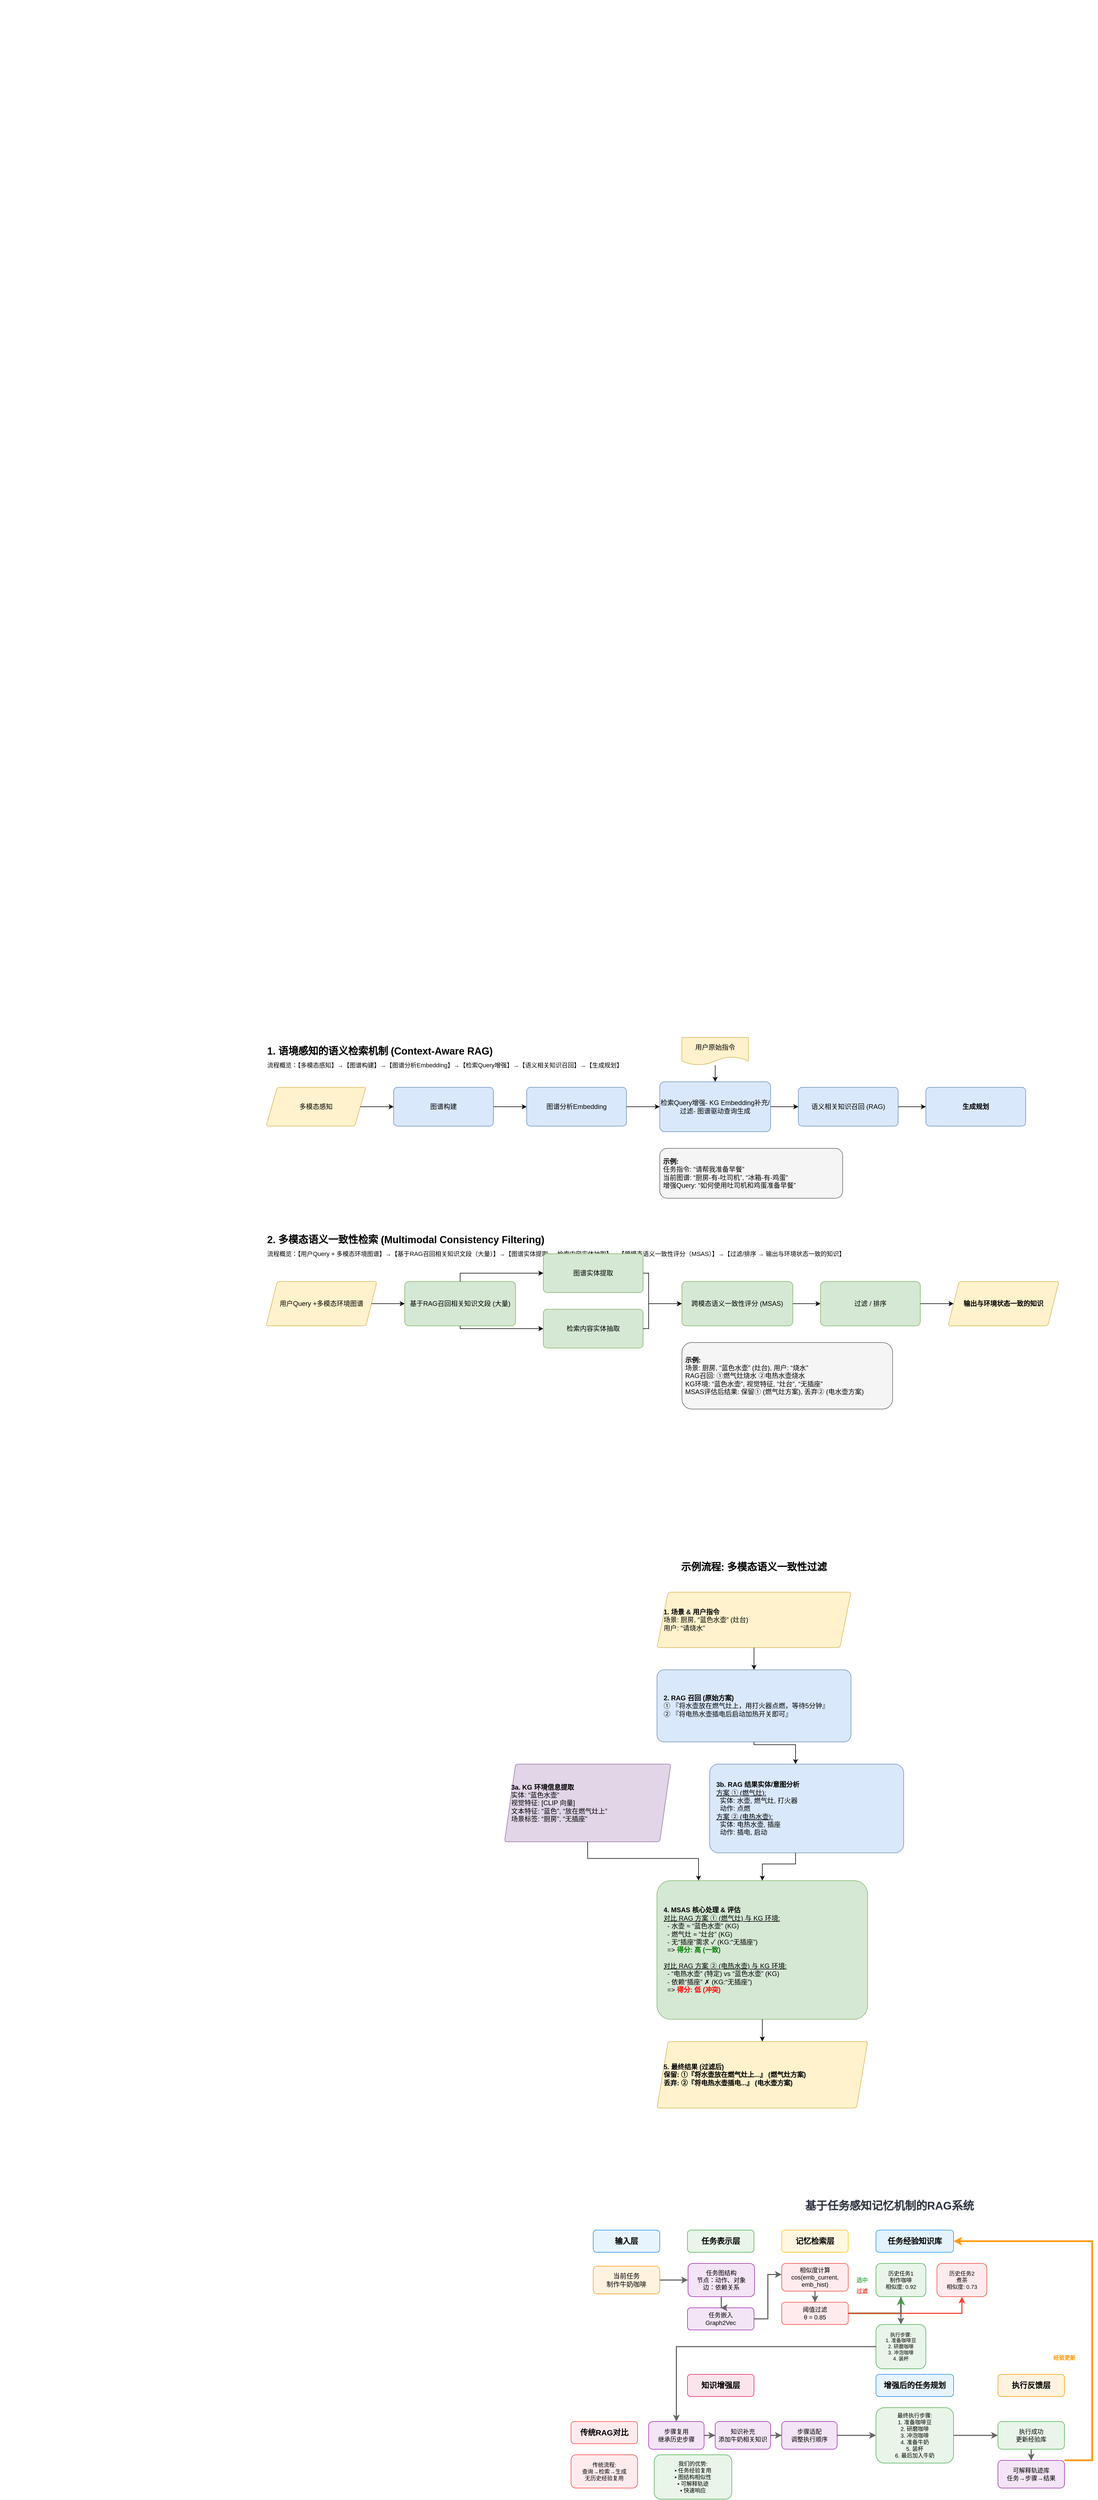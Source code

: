 <mxfile version="27.0.9">
  <diagram id="9XEyTHgFt5FnE1anenYQ" name="Page-1">
    <mxGraphModel dx="2593" dy="1351" grid="1" gridSize="10" guides="1" tooltips="1" connect="1" arrows="1" fold="1" page="1" pageScale="1" pageWidth="827" pageHeight="1169" math="1" shadow="0">
      <root>
        <mxCell id="0" />
        <mxCell id="1" parent="0" />
        <mxCell id="3Z1qgM2u3QRv7UT4rLtw-48" value="&#xa;  &#xa;    &#xa;      &#xa;        &#xa;        &#xa;&#xa;        &#xa;          &#xa;        &#xa;        &#xa;            &#xa;        &#xa;&#xa;        &#xa;          &#xa;        &#xa;        &#xa;          &#xa;        &#xa;        &#xa;          &#xa;        &#xa;        &#xa;            &#xa;        &#xa;        &#xa;          &#xa;        &#xa;         &#xa;          &#xa;        &#xa;        &#xa;          &#xa;        &#xa;        &#xa;            &#xa;        &#xa;&#xa;        &#xa;          &#xa;        &#xa;        &#xa;          &#xa;        &#xa;        &#xa;          &#xa;        &#xa;         &#xa;          &#xa;             &#xa;          &#xa;        &#xa;        &#xa;          &#xa;        &#xa;        &#xa;          &#xa;        &#xa;&#xa;&#xa;        &#xa;          &#xa;        &#xa;        &#xa;            &#xa;        &#xa;&#xa;        &#xa;          &#xa;        &#xa;        &#xa;          &#xa;        &#xa;        &#xa;          &#xa;        &#xa;        &#xa;          &#xa;        &#xa;        &#xa;          &#xa;        &#xa;        &#xa;          &#xa;        &#xa;        &#xa;          &#xa;        &#xa;        &#xa;            &#xa;        &#xa;&#xa;        &#xa;          &#xa;        &#xa;        &#xa;          &#xa;            &#xa;              &#xa;              &#xa;              &#xa;            &#xa;          &#xa;        &#xa;        &#xa;          &#xa;            &#xa;              &#xa;              &#xa;              &#xa;            &#xa;          &#xa;        &#xa;        &#xa;          &#xa;             &#xa;                  &#xa;                  &#xa;                  &#xa;             &#xa;          &#xa;        &#xa;        &#xa;          &#xa;            &#xa;                  &#xa;                  &#xa;                  &#xa;            &#xa;          &#xa;        &#xa;        &#xa;          &#xa;        &#xa;        &#xa;          &#xa;        &#xa;&#xa;      &#xa;    &#xa;  &#xa;" style="text;whiteSpace=wrap;html=1;" vertex="1" parent="1">
          <mxGeometry width="30" height="2070" as="geometry" />
        </mxCell>
        <mxCell id="3Z1qgM2u3QRv7UT4rLtw-51" value="1. 语境感知的语义检索机制 (Context-Aware RAG)" style="text;html=1;strokeColor=none;fillColor=none;align=left;verticalAlign=middle;whiteSpace=wrap;fontSize=18;fontStyle=1;" vertex="1" parent="1">
          <mxGeometry x="480" y="1880" width="700" height="30" as="geometry" />
        </mxCell>
        <mxCell id="3Z1qgM2u3QRv7UT4rLtw-52" value="流程概览：【多模态感知】→【图谱构建】→【图谱分析Embedding】→【检索Query增强】→【语义相关知识召回】→【生成规划】" style="text;html=1;strokeColor=none;fillColor=none;align=left;verticalAlign=middle;whiteSpace=wrap;fontSize=11;" vertex="1" parent="1">
          <mxGeometry x="480" y="1910" width="1000" height="20" as="geometry" />
        </mxCell>
        <mxCell id="3Z1qgM2u3QRv7UT4rLtw-53" value="多模态感知" style="shape=parallelogram;perimeter=parallelogramPerimeter;whiteSpace=wrap;html=1;fixedSize=1;fillColor=#fff2cc;strokeColor=#d6b656;rounded=1;arcSize=10;" vertex="1" parent="1">
          <mxGeometry x="480" y="1960" width="180" height="70" as="geometry" />
        </mxCell>
        <mxCell id="3Z1qgM2u3QRv7UT4rLtw-54" value="图谱构建" style="shape=rectangle;whiteSpace=wrap;html=1;rounded=1;arcSize=10;fillColor=#dae8fc;strokeColor=#6c8ebf;" vertex="1" parent="1">
          <mxGeometry x="710" y="1960" width="180" height="70" as="geometry" />
        </mxCell>
        <mxCell id="3Z1qgM2u3QRv7UT4rLtw-55" value="图谱分析Embedding" style="shape=rectangle;whiteSpace=wrap;html=1;rounded=1;arcSize=10;fillColor=#dae8fc;strokeColor=#6c8ebf;" vertex="1" parent="1">
          <mxGeometry x="950" y="1960" width="180" height="70" as="geometry" />
        </mxCell>
        <mxCell id="3Z1qgM2u3QRv7UT4rLtw-56" value="用户原始指令" style="shape=document;whiteSpace=wrap;html=1;boundedLbl=1;fillColor=#fff2cc;strokeColor=#d6b656;" vertex="1" parent="1">
          <mxGeometry x="1230" y="1870" width="120" height="50" as="geometry" />
        </mxCell>
        <mxCell id="3Z1qgM2u3QRv7UT4rLtw-57" value="检索Query增强- KG Embedding补充/过滤- 图谱驱动查询生成" style="shape=rectangle;whiteSpace=wrap;html=1;rounded=1;arcSize=10;fillColor=#dae8fc;strokeColor=#6c8ebf;align=center;" vertex="1" parent="1">
          <mxGeometry x="1190" y="1950" width="200" height="90" as="geometry" />
        </mxCell>
        <mxCell id="3Z1qgM2u3QRv7UT4rLtw-58" value="语义相关知识召回 (RAG)" style="shape=rectangle;whiteSpace=wrap;html=1;rounded=1;arcSize=10;fillColor=#dae8fc;strokeColor=#6c8ebf;" vertex="1" parent="1">
          <mxGeometry x="1440" y="1960" width="180" height="70" as="geometry" />
        </mxCell>
        <mxCell id="3Z1qgM2u3QRv7UT4rLtw-59" value="生成规划" style="shape=rectangle;whiteSpace=wrap;html=1;rounded=1;arcSize=10;fillColor=#dae8fc;strokeColor=#6c8ebf;fontStyle=1;" vertex="1" parent="1">
          <mxGeometry x="1670" y="1960" width="180" height="70" as="geometry" />
        </mxCell>
        <mxCell id="3Z1qgM2u3QRv7UT4rLtw-60" value="&lt;b&gt;示例:&lt;/b&gt;&lt;br/&gt;任务指令: “请帮我准备早餐”&lt;br/&gt;当前图谱: “厨房-有-吐司机”, “冰箱-有-鸡蛋”&lt;br/&gt;增强Query: “如何使用吐司机和鸡蛋准备早餐”" style="text;html=1;strokeColor=#666666;fillColor=#f5f5f5;align=left;verticalAlign=middle;spacingLeft=4;spacingRight=4;whiteSpace=wrap;overflow=hidden;rounded=1;" vertex="1" parent="1">
          <mxGeometry x="1190" y="2070" width="330" height="90" as="geometry" />
        </mxCell>
        <mxCell id="3Z1qgM2u3QRv7UT4rLtw-61" style="edgeStyle=orthogonalEdgeStyle;rounded=0;orthogonalLoop=1;jettySize=auto;html=1;endArrow=classic;strokeWidth=1;" edge="1" parent="1" source="3Z1qgM2u3QRv7UT4rLtw-53" target="3Z1qgM2u3QRv7UT4rLtw-54">
          <mxGeometry relative="1" as="geometry" />
        </mxCell>
        <mxCell id="3Z1qgM2u3QRv7UT4rLtw-62" style="edgeStyle=orthogonalEdgeStyle;rounded=0;orthogonalLoop=1;jettySize=auto;html=1;endArrow=classic;strokeWidth=1;" edge="1" parent="1" source="3Z1qgM2u3QRv7UT4rLtw-54" target="3Z1qgM2u3QRv7UT4rLtw-55">
          <mxGeometry relative="1" as="geometry" />
        </mxCell>
        <mxCell id="3Z1qgM2u3QRv7UT4rLtw-63" style="edgeStyle=orthogonalEdgeStyle;rounded=0;orthogonalLoop=1;jettySize=auto;html=1;endArrow=classic;strokeWidth=1;" edge="1" parent="1" source="3Z1qgM2u3QRv7UT4rLtw-55" target="3Z1qgM2u3QRv7UT4rLtw-57">
          <mxGeometry relative="1" as="geometry" />
        </mxCell>
        <mxCell id="3Z1qgM2u3QRv7UT4rLtw-64" style="edgeStyle=orthogonalEdgeStyle;rounded=0;orthogonalLoop=1;jettySize=auto;html=1;endArrow=classic;strokeWidth=1;" edge="1" parent="1" source="3Z1qgM2u3QRv7UT4rLtw-56" target="3Z1qgM2u3QRv7UT4rLtw-57">
          <mxGeometry relative="1" as="geometry">
            <mxPoint x="1250" y="1950" as="targetPoint" />
          </mxGeometry>
        </mxCell>
        <mxCell id="3Z1qgM2u3QRv7UT4rLtw-65" style="edgeStyle=orthogonalEdgeStyle;rounded=0;orthogonalLoop=1;jettySize=auto;html=1;endArrow=classic;strokeWidth=1;" edge="1" parent="1" source="3Z1qgM2u3QRv7UT4rLtw-57" target="3Z1qgM2u3QRv7UT4rLtw-58">
          <mxGeometry relative="1" as="geometry" />
        </mxCell>
        <mxCell id="3Z1qgM2u3QRv7UT4rLtw-66" style="edgeStyle=orthogonalEdgeStyle;rounded=0;orthogonalLoop=1;jettySize=auto;html=1;endArrow=classic;strokeWidth=1;" edge="1" parent="1" source="3Z1qgM2u3QRv7UT4rLtw-58" target="3Z1qgM2u3QRv7UT4rLtw-59">
          <mxGeometry relative="1" as="geometry" />
        </mxCell>
        <mxCell id="3Z1qgM2u3QRv7UT4rLtw-67" value="2. 多模态语义一致性检索 (Multimodal Consistency Filtering)" style="text;html=1;strokeColor=none;fillColor=none;align=left;verticalAlign=middle;whiteSpace=wrap;fontSize=18;fontStyle=1;" vertex="1" parent="1">
          <mxGeometry x="480" y="2220" width="700" height="30" as="geometry" />
        </mxCell>
        <mxCell id="3Z1qgM2u3QRv7UT4rLtw-68" value="流程概览：【用户Query + 多模态环境图谱】→【基于RAG召回相关知识文段（大量）】→【图谱实体提取 → 检索内容实体抽取】→【跨模态语义一致性评分（MSAS）】→【过滤/排序 → 输出与环境状态一致的知识】" style="text;html=1;strokeColor=none;fillColor=none;align=left;verticalAlign=middle;whiteSpace=wrap;fontSize=11;" vertex="1" parent="1">
          <mxGeometry x="480" y="2250" width="1200" height="20" as="geometry" />
        </mxCell>
        <mxCell id="3Z1qgM2u3QRv7UT4rLtw-69" value="用户Query +多模态环境图谱" style="shape=parallelogram;perimeter=parallelogramPerimeter;whiteSpace=wrap;html=1;fixedSize=1;fillColor=#fff2cc;strokeColor=#d6b656;rounded=1;arcSize=10;" vertex="1" parent="1">
          <mxGeometry x="480" y="2310" width="200" height="80" as="geometry" />
        </mxCell>
        <mxCell id="3Z1qgM2u3QRv7UT4rLtw-70" value="基于RAG召回相关知识文段 (大量)" style="shape=rectangle;whiteSpace=wrap;html=1;rounded=1;arcSize=10;fillColor=#d5e8d4;strokeColor=#82b366;" vertex="1" parent="1">
          <mxGeometry x="730" y="2310" width="200" height="80" as="geometry" />
        </mxCell>
        <mxCell id="3Z1qgM2u3QRv7UT4rLtw-71" value="图谱实体提取" style="shape=rectangle;whiteSpace=wrap;html=1;rounded=1;arcSize=10;fillColor=#d5e8d4;strokeColor=#82b366;" vertex="1" parent="1">
          <mxGeometry x="980" y="2260" width="180" height="70" as="geometry" />
        </mxCell>
        <mxCell id="3Z1qgM2u3QRv7UT4rLtw-72" value="检索内容实体抽取" style="shape=rectangle;whiteSpace=wrap;html=1;rounded=1;arcSize=10;fillColor=#d5e8d4;strokeColor=#82b366;" vertex="1" parent="1">
          <mxGeometry x="980" y="2360" width="180" height="70" as="geometry" />
        </mxCell>
        <mxCell id="3Z1qgM2u3QRv7UT4rLtw-73" value="跨模态语义一致性评分 (MSAS)" style="shape=rectangle;whiteSpace=wrap;html=1;rounded=1;arcSize=10;fillColor=#d5e8d4;strokeColor=#82b366;" vertex="1" parent="1">
          <mxGeometry x="1230" y="2310" width="200" height="80" as="geometry" />
        </mxCell>
        <mxCell id="3Z1qgM2u3QRv7UT4rLtw-74" value="过滤 / 排序" style="shape=rectangle;whiteSpace=wrap;html=1;rounded=1;arcSize=10;fillColor=#d5e8d4;strokeColor=#82b366;" vertex="1" parent="1">
          <mxGeometry x="1480" y="2310" width="180" height="80" as="geometry" />
        </mxCell>
        <mxCell id="3Z1qgM2u3QRv7UT4rLtw-75" value="输出与环境状态一致的知识" style="shape=parallelogram;perimeter=parallelogramPerimeter;whiteSpace=wrap;html=1;fixedSize=1;fillColor=#fff2cc;strokeColor=#d6b656;rounded=1;arcSize=10;fontStyle=1;" vertex="1" parent="1">
          <mxGeometry x="1710" y="2310" width="200" height="80" as="geometry" />
        </mxCell>
        <mxCell id="3Z1qgM2u3QRv7UT4rLtw-76" value="&lt;b&gt;示例:&lt;/b&gt;&lt;br/&gt;场景: 厨房, “蓝色水壶” (灶台), 用户: “烧水”&lt;br/&gt;RAG召回: ①燃气灶烧水 ②电热水壶烧水&lt;br/&gt;KG环境: “蓝色水壶”, 视觉特征, “灶台”, “无插座”&lt;br/&gt;MSAS评估后结果: 保留① (燃气灶方案), 丢弃② (电水壶方案)" style="text;html=1;strokeColor=#666666;fillColor=#f5f5f5;align=left;verticalAlign=middle;spacingLeft=4;spacingRight=4;whiteSpace=wrap;overflow=hidden;rounded=1;" vertex="1" parent="1">
          <mxGeometry x="1230" y="2420" width="380" height="120" as="geometry" />
        </mxCell>
        <mxCell id="3Z1qgM2u3QRv7UT4rLtw-77" style="edgeStyle=orthogonalEdgeStyle;rounded=0;orthogonalLoop=1;jettySize=auto;html=1;endArrow=classic;strokeWidth=1;" edge="1" parent="1" source="3Z1qgM2u3QRv7UT4rLtw-69" target="3Z1qgM2u3QRv7UT4rLtw-70">
          <mxGeometry relative="1" as="geometry" />
        </mxCell>
        <mxCell id="3Z1qgM2u3QRv7UT4rLtw-78" style="edgeStyle=orthogonalEdgeStyle;rounded=0;orthogonalLoop=1;jettySize=auto;html=1;endArrow=classic;strokeWidth=1;" edge="1" parent="1" source="3Z1qgM2u3QRv7UT4rLtw-70" target="3Z1qgM2u3QRv7UT4rLtw-71">
          <mxGeometry relative="1" as="geometry">
            <Array as="points">
              <mxPoint x="830" y="2350" />
              <mxPoint x="830" y="2295" />
              <mxPoint x="980" y="2295" />
            </Array>
          </mxGeometry>
        </mxCell>
        <mxCell id="3Z1qgM2u3QRv7UT4rLtw-79" style="edgeStyle=orthogonalEdgeStyle;rounded=0;orthogonalLoop=1;jettySize=auto;html=1;endArrow=classic;strokeWidth=1;" edge="1" parent="1" source="3Z1qgM2u3QRv7UT4rLtw-70" target="3Z1qgM2u3QRv7UT4rLtw-72">
          <mxGeometry relative="1" as="geometry">
            <Array as="points">
              <mxPoint x="830" y="2350" />
              <mxPoint x="830" y="2395" />
              <mxPoint x="980" y="2395" />
            </Array>
          </mxGeometry>
        </mxCell>
        <mxCell id="3Z1qgM2u3QRv7UT4rLtw-80" style="edgeStyle=orthogonalEdgeStyle;rounded=0;orthogonalLoop=1;jettySize=auto;html=1;endArrow=classic;strokeWidth=1;" edge="1" parent="1" source="3Z1qgM2u3QRv7UT4rLtw-71" target="3Z1qgM2u3QRv7UT4rLtw-73">
          <mxGeometry relative="1" as="geometry">
            <Array as="points">
              <mxPoint x="1170" y="2295" />
              <mxPoint x="1170" y="2350" />
              <mxPoint x="1230" y="2350" />
            </Array>
          </mxGeometry>
        </mxCell>
        <mxCell id="3Z1qgM2u3QRv7UT4rLtw-81" style="edgeStyle=orthogonalEdgeStyle;rounded=0;orthogonalLoop=1;jettySize=auto;html=1;endArrow=classic;strokeWidth=1;" edge="1" parent="1" source="3Z1qgM2u3QRv7UT4rLtw-72" target="3Z1qgM2u3QRv7UT4rLtw-73">
          <mxGeometry relative="1" as="geometry">
            <Array as="points">
              <mxPoint x="1170" y="2395" />
              <mxPoint x="1170" y="2350" />
              <mxPoint x="1230" y="2350" />
            </Array>
          </mxGeometry>
        </mxCell>
        <mxCell id="3Z1qgM2u3QRv7UT4rLtw-82" style="edgeStyle=orthogonalEdgeStyle;rounded=0;orthogonalLoop=1;jettySize=auto;html=1;endArrow=classic;strokeWidth=1;" edge="1" parent="1" source="3Z1qgM2u3QRv7UT4rLtw-73" target="3Z1qgM2u3QRv7UT4rLtw-74">
          <mxGeometry relative="1" as="geometry" />
        </mxCell>
        <mxCell id="3Z1qgM2u3QRv7UT4rLtw-83" style="edgeStyle=orthogonalEdgeStyle;rounded=0;orthogonalLoop=1;jettySize=auto;html=1;endArrow=classic;strokeWidth=1;" edge="1" parent="1" source="3Z1qgM2u3QRv7UT4rLtw-74" target="3Z1qgM2u3QRv7UT4rLtw-75">
          <mxGeometry relative="1" as="geometry" />
        </mxCell>
        <mxCell id="3Z1qgM2u3QRv7UT4rLtw-84" value="示例流程: 多模态语义一致性过滤" style="text;html=1;strokeColor=none;fillColor=none;align=center;verticalAlign=middle;whiteSpace=wrap;fontSize=18;fontStyle=1;" vertex="1" parent="1">
          <mxGeometry x="1110" y="2810" width="500" height="30" as="geometry" />
        </mxCell>
        <mxCell id="3Z1qgM2u3QRv7UT4rLtw-85" value="&lt;b&gt;1. 场景 &amp;amp; 用户指令&lt;/b&gt;&lt;br/&gt;场景: 厨房, “蓝色水壶” (灶台)&lt;br/&gt;用户: “请烧水”" style="shape=parallelogram;perimeter=parallelogramPerimeter;whiteSpace=wrap;html=1;fixedSize=1;fillColor=#fff2cc;strokeColor=#d6b656;rounded=1;arcSize=10;align=left;spacingLeft=10;" vertex="1" parent="1">
          <mxGeometry x="1185" y="2870" width="350" height="100" as="geometry" />
        </mxCell>
        <mxCell id="3Z1qgM2u3QRv7UT4rLtw-86" value="&lt;b&gt;2. RAG 召回 (原始方案)&lt;/b&gt;&lt;br/&gt;① 『将水壶放在燃气灶上，用打火器点燃，等待5分钟』&lt;br/&gt;② 『将电热水壶插电后启动加热开关即可』" style="shape=rectangle;whiteSpace=wrap;html=1;rounded=1;arcSize=10;fillColor=#dae8fc;strokeColor=#6c8ebf;align=left;spacingLeft=10;" vertex="1" parent="1">
          <mxGeometry x="1185" y="3010" width="350" height="130" as="geometry" />
        </mxCell>
        <mxCell id="3Z1qgM2u3QRv7UT4rLtw-87" value="&lt;b&gt;3a. KG 环境信息提取&lt;/b&gt;&lt;br/&gt;实体: “蓝色水壶”&lt;br/&gt;视觉特征: [CLIP 向量]&lt;br/&gt;文本特征: “蓝色”, “放在燃气灶上”&lt;br/&gt;场景标签: “厨房”, “无插座”" style="shape=parallelogram;perimeter=parallelogramPerimeter;whiteSpace=wrap;html=1;fixedSize=1;fillColor=#e1d5e7;strokeColor=#9673a6;rounded=1;arcSize=10;align=left;spacingLeft=10;" vertex="1" parent="1">
          <mxGeometry x="910" y="3180" width="300" height="140" as="geometry" />
        </mxCell>
        <mxCell id="3Z1qgM2u3QRv7UT4rLtw-88" value="&lt;b&gt;3b. RAG 结果实体/意图分析&lt;/b&gt;&lt;br/&gt;&lt;u&gt;方案 ① (燃气灶):&lt;/u&gt;&lt;br/&gt;  实体: 水壶, 燃气灶, 打火器&lt;br/&gt;  动作: 点燃&lt;br/&gt;&lt;u&gt;方案 ② (电热水壶):&lt;/u&gt;&lt;br/&gt;  实体: 电热水壶, 插座&lt;br/&gt;  动作: 插电, 启动" style="shape=rectangle;whiteSpace=wrap;html=1;rounded=1;arcSize=10;fillColor=#dae8fc;strokeColor=#6c8ebf;align=left;spacingLeft=10;" vertex="1" parent="1">
          <mxGeometry x="1280" y="3180" width="350" height="160" as="geometry" />
        </mxCell>
        <mxCell id="3Z1qgM2u3QRv7UT4rLtw-89" value="&lt;b&gt;4. MSAS 核心处理 &amp;amp; 评估&lt;/b&gt;&lt;br/&gt;&lt;u&gt;对比 RAG 方案 ① (燃气灶) 与 KG 环境:&lt;/u&gt;&lt;br/&gt;  - 水壶 ≈ “蓝色水壶” (KG)&lt;br/&gt;  - 燃气灶 ≈ “灶台” (KG)&lt;br/&gt;  - 无“插座”需求 ✓ (KG:“无插座”)&lt;br/&gt;  =&amp;gt; &lt;b&gt;&lt;font color=&quot;#008000&quot;&gt;得分: 高 (一致)&lt;/font&gt;&lt;/b&gt;&lt;br/&gt;&lt;br/&gt;&lt;u&gt;对比 RAG 方案 ② (电热水壶) 与 KG 环境:&lt;/u&gt;&lt;br/&gt;  - “电热水壶” (特定) vs “蓝色水壶” (KG)&lt;br/&gt;  - 依赖“插座” ✗ (KG:“无插座”)&lt;br/&gt;  =&amp;gt; &lt;b&gt;&lt;font color=&quot;#FF0000&quot;&gt;得分: 低 (冲突)&lt;/font&gt;&lt;/b&gt;" style="shape=rectangle;whiteSpace=wrap;html=1;rounded=1;arcSize=10;fillColor=#d5e8d4;strokeColor=#82b366;align=left;spacingLeft=10;" vertex="1" parent="1">
          <mxGeometry x="1185" y="3390" width="380" height="250" as="geometry" />
        </mxCell>
        <mxCell id="3Z1qgM2u3QRv7UT4rLtw-90" value="&lt;b&gt;5. 最终结果 (过滤后)&lt;/b&gt;&lt;br/&gt;&lt;b&gt;保留:&lt;/b&gt; ①『将水壶放在燃气灶上...』 (燃气灶方案)&lt;br/&gt;&lt;b&gt;丢弃:&lt;/b&gt; ②『将电热水壶插电...』 (电水壶方案)" style="shape=parallelogram;perimeter=parallelogramPerimeter;whiteSpace=wrap;html=1;fixedSize=1;fillColor=#fff2cc;strokeColor=#d6b656;rounded=1;arcSize=10;align=left;spacingLeft=10;fontStyle=1;" vertex="1" parent="1">
          <mxGeometry x="1185" y="3680" width="380" height="120" as="geometry" />
        </mxCell>
        <mxCell id="3Z1qgM2u3QRv7UT4rLtw-91" style="edgeStyle=orthogonalEdgeStyle;rounded=0;orthogonalLoop=1;jettySize=auto;html=1;endArrow=classic;strokeWidth=1;" edge="1" parent="1" source="3Z1qgM2u3QRv7UT4rLtw-85" target="3Z1qgM2u3QRv7UT4rLtw-86">
          <mxGeometry relative="1" as="geometry" />
        </mxCell>
        <mxCell id="3Z1qgM2u3QRv7UT4rLtw-92" style="edgeStyle=orthogonalEdgeStyle;rounded=0;orthogonalLoop=1;jettySize=auto;html=1;endArrow=classic;strokeWidth=1;" edge="1" parent="1" source="3Z1qgM2u3QRv7UT4rLtw-86" target="3Z1qgM2u3QRv7UT4rLtw-88">
          <mxGeometry relative="1" as="geometry">
            <Array as="points">
              <mxPoint x="1360" y="3145" />
              <mxPoint x="1435" y="3145" />
            </Array>
          </mxGeometry>
        </mxCell>
        <mxCell id="3Z1qgM2u3QRv7UT4rLtw-93" style="edgeStyle=orthogonalEdgeStyle;rounded=0;orthogonalLoop=1;jettySize=auto;html=1;endArrow=classic;strokeWidth=1;" edge="1" parent="1" source="3Z1qgM2u3QRv7UT4rLtw-87" target="3Z1qgM2u3QRv7UT4rLtw-89">
          <mxGeometry relative="1" as="geometry">
            <Array as="points">
              <mxPoint x="1060" y="3350" />
              <mxPoint x="1260" y="3350" />
              <mxPoint x="1260" y="3390" />
            </Array>
          </mxGeometry>
        </mxCell>
        <mxCell id="3Z1qgM2u3QRv7UT4rLtw-94" style="edgeStyle=orthogonalEdgeStyle;rounded=0;orthogonalLoop=1;jettySize=auto;html=1;endArrow=classic;strokeWidth=1;" edge="1" parent="1" source="3Z1qgM2u3QRv7UT4rLtw-88" target="3Z1qgM2u3QRv7UT4rLtw-89">
          <mxGeometry relative="1" as="geometry">
            <Array as="points">
              <mxPoint x="1435" y="3360" />
              <mxPoint x="1375" y="3360" />
              <mxPoint x="1375" y="3390" />
            </Array>
          </mxGeometry>
        </mxCell>
        <mxCell id="3Z1qgM2u3QRv7UT4rLtw-95" style="edgeStyle=orthogonalEdgeStyle;rounded=0;orthogonalLoop=1;jettySize=auto;html=1;endArrow=classic;strokeWidth=1;" edge="1" parent="1" source="3Z1qgM2u3QRv7UT4rLtw-89" target="3Z1qgM2u3QRv7UT4rLtw-90">
          <mxGeometry relative="1" as="geometry" />
        </mxCell>
        <mxCell id="3Z1qgM2u3QRv7UT4rLtw-96" value="基于任务感知记忆机制的RAG系统" style="text;html=1;strokeColor=none;fillColor=none;align=center;verticalAlign=middle;whiteSpace=wrap;rounded=0;fontSize=20;fontStyle=1;fontColor=#2E3440;" vertex="1" parent="1">
          <mxGeometry x="1420" y="3960" width="369" height="30" as="geometry" />
        </mxCell>
        <mxCell id="3Z1qgM2u3QRv7UT4rLtw-97" value="输入层" style="rounded=1;whiteSpace=wrap;html=1;fillColor=#E8F4FD;strokeColor=#1E88E5;fontSize=14;fontStyle=1;" vertex="1" parent="1">
          <mxGeometry x="1070" y="4020" width="120" height="40" as="geometry" />
        </mxCell>
        <mxCell id="3Z1qgM2u3QRv7UT4rLtw-98" value="当前任务&lt;br&gt;制作牛奶咖啡" style="rounded=1;whiteSpace=wrap;html=1;fillColor=#FFF3E0;strokeColor=#FF9800;fontSize=12;" vertex="1" parent="1">
          <mxGeometry x="1070" y="4085" width="120" height="50" as="geometry" />
        </mxCell>
        <mxCell id="3Z1qgM2u3QRv7UT4rLtw-99" value="任务表示层" style="rounded=1;whiteSpace=wrap;html=1;fillColor=#E8F5E8;strokeColor=#4CAF50;fontSize=14;fontStyle=1;" vertex="1" parent="1">
          <mxGeometry x="1240" y="4020" width="120" height="40" as="geometry" />
        </mxCell>
        <mxCell id="3Z1qgM2u3QRv7UT4rLtw-100" value="任务图结构&lt;br&gt;节点：动作、对象&lt;br&gt;边：依赖关系" style="rounded=1;whiteSpace=wrap;html=1;fillColor=#F3E5F5;strokeColor=#9C27B0;fontSize=11;" vertex="1" parent="1">
          <mxGeometry x="1241" y="4080" width="120" height="60" as="geometry" />
        </mxCell>
        <mxCell id="3Z1qgM2u3QRv7UT4rLtw-101" value="任务嵌入&lt;br&gt;Graph2Vec" style="rounded=1;whiteSpace=wrap;html=1;fillColor=#F3E5F5;strokeColor=#9C27B0;fontSize=11;" vertex="1" parent="1">
          <mxGeometry x="1240" y="4160" width="120" height="40" as="geometry" />
        </mxCell>
        <mxCell id="3Z1qgM2u3QRv7UT4rLtw-102" value="记忆检索层" style="rounded=1;whiteSpace=wrap;html=1;fillColor=#FFF8E1;strokeColor=#FFC107;fontSize=14;fontStyle=1;" vertex="1" parent="1">
          <mxGeometry x="1410" y="4020" width="120" height="40" as="geometry" />
        </mxCell>
        <mxCell id="3Z1qgM2u3QRv7UT4rLtw-103" value="相似度计算&lt;br&gt;cos(emb_current, emb_hist)" style="rounded=1;whiteSpace=wrap;html=1;fillColor=#FFEBEE;strokeColor=#F44336;fontSize=11;" vertex="1" parent="1">
          <mxGeometry x="1410" y="4080" width="120" height="50" as="geometry" />
        </mxCell>
        <mxCell id="3Z1qgM2u3QRv7UT4rLtw-104" value="阈值过滤&lt;br&gt;θ = 0.85" style="rounded=1;whiteSpace=wrap;html=1;fillColor=#FFEBEE;strokeColor=#F44336;fontSize=11;" vertex="1" parent="1">
          <mxGeometry x="1410" y="4150" width="120" height="40" as="geometry" />
        </mxCell>
        <mxCell id="3Z1qgM2u3QRv7UT4rLtw-105" value="任务经验知识库" style="rounded=1;whiteSpace=wrap;html=1;fillColor=#E3F2FD;strokeColor=#2196F3;fontSize=14;fontStyle=1;" vertex="1" parent="1">
          <mxGeometry x="1580" y="4020" width="140" height="40" as="geometry" />
        </mxCell>
        <mxCell id="3Z1qgM2u3QRv7UT4rLtw-106" value="历史任务1&lt;br&gt;制作咖啡&lt;br&gt;相似度: 0.92" style="rounded=1;whiteSpace=wrap;html=1;fillColor=#E8F5E8;strokeColor=#4CAF50;fontSize=10;" vertex="1" parent="1">
          <mxGeometry x="1580" y="4080" width="90" height="60" as="geometry" />
        </mxCell>
        <mxCell id="3Z1qgM2u3QRv7UT4rLtw-107" value="历史任务2&lt;br&gt;煮茶&lt;br&gt;相似度: 0.73" style="rounded=1;whiteSpace=wrap;html=1;fillColor=#FFEBEE;strokeColor=#F44336;fontSize=10;" vertex="1" parent="1">
          <mxGeometry x="1690" y="4080" width="90" height="60" as="geometry" />
        </mxCell>
        <mxCell id="3Z1qgM2u3QRv7UT4rLtw-108" value="执行步骤:&lt;br&gt;1. 准备咖啡豆&lt;br&gt;2. 研磨咖啡&lt;br&gt;3. 冲泡咖啡&lt;br&gt;4. 装杯" style="rounded=1;whiteSpace=wrap;html=1;fillColor=#E8F5E8;strokeColor=#4CAF50;fontSize=9;" vertex="1" parent="1">
          <mxGeometry x="1580" y="4190" width="90" height="80" as="geometry" />
        </mxCell>
        <mxCell id="3Z1qgM2u3QRv7UT4rLtw-109" value="知识增强层" style="rounded=1;whiteSpace=wrap;html=1;fillColor=#FCE4EC;strokeColor=#E91E63;fontSize=14;fontStyle=1;" vertex="1" parent="1">
          <mxGeometry x="1240" y="4280" width="120" height="40" as="geometry" />
        </mxCell>
        <mxCell id="3Z1qgM2u3QRv7UT4rLtw-110" value="步骤复用&lt;br&gt;继承历史步骤" style="rounded=1;whiteSpace=wrap;html=1;fillColor=#F3E5F5;strokeColor=#9C27B0;fontSize=11;" vertex="1" parent="1">
          <mxGeometry x="1170" y="4365" width="100" height="50" as="geometry" />
        </mxCell>
        <mxCell id="3Z1qgM2u3QRv7UT4rLtw-111" value="知识补充&lt;br&gt;添加牛奶相关知识" style="rounded=1;whiteSpace=wrap;html=1;fillColor=#F3E5F5;strokeColor=#9C27B0;fontSize=11;" vertex="1" parent="1">
          <mxGeometry x="1290" y="4365" width="100" height="50" as="geometry" />
        </mxCell>
        <mxCell id="3Z1qgM2u3QRv7UT4rLtw-112" value="步骤适配&lt;br&gt;调整执行顺序" style="rounded=1;whiteSpace=wrap;html=1;fillColor=#F3E5F5;strokeColor=#9C27B0;fontSize=11;" vertex="1" parent="1">
          <mxGeometry x="1410" y="4365" width="100" height="50" as="geometry" />
        </mxCell>
        <mxCell id="3Z1qgM2u3QRv7UT4rLtw-113" value="增强后的任务规划" style="rounded=1;whiteSpace=wrap;html=1;fillColor=#E8F4FD;strokeColor=#1E88E5;fontSize=14;fontStyle=1;" vertex="1" parent="1">
          <mxGeometry x="1580" y="4280" width="140" height="40" as="geometry" />
        </mxCell>
        <mxCell id="3Z1qgM2u3QRv7UT4rLtw-114" value="最终执行步骤:&lt;br&gt;1. 准备咖啡豆&lt;br&gt;2. 研磨咖啡&lt;br&gt;3. 冲泡咖啡&lt;br&gt;4. 准备牛奶&lt;br&gt;5. 装杯&lt;br&gt;6. 最后加入牛奶" style="rounded=1;whiteSpace=wrap;html=1;fillColor=#E8F5E8;strokeColor=#4CAF50;fontSize=10;" vertex="1" parent="1">
          <mxGeometry x="1580" y="4340" width="140" height="100" as="geometry" />
        </mxCell>
        <mxCell id="3Z1qgM2u3QRv7UT4rLtw-115" value="执行反馈层" style="rounded=1;whiteSpace=wrap;html=1;fillColor=#FFF3E0;strokeColor=#FF9800;fontSize=14;fontStyle=1;" vertex="1" parent="1">
          <mxGeometry x="1800" y="4280" width="120" height="40" as="geometry" />
        </mxCell>
        <mxCell id="3Z1qgM2u3QRv7UT4rLtw-116" value="执行成功&lt;br&gt;更新经验库" style="rounded=1;whiteSpace=wrap;html=1;fillColor=#E8F5E8;strokeColor=#4CAF50;fontSize=11;" vertex="1" parent="1">
          <mxGeometry x="1800" y="4365" width="120" height="50" as="geometry" />
        </mxCell>
        <mxCell id="3Z1qgM2u3QRv7UT4rLtw-117" value="可解释轨迹库&lt;br&gt;任务→步骤→结果" style="rounded=1;whiteSpace=wrap;html=1;fillColor=#F3E5F5;strokeColor=#9C27B0;fontSize=11;" vertex="1" parent="1">
          <mxGeometry x="1800" y="4435" width="120" height="50" as="geometry" />
        </mxCell>
        <mxCell id="3Z1qgM2u3QRv7UT4rLtw-118" value="传统RAG对比" style="rounded=1;whiteSpace=wrap;html=1;fillColor=#FFEBEE;strokeColor=#F44336;fontSize=14;fontStyle=1;" vertex="1" parent="1">
          <mxGeometry x="1030" y="4365" width="120" height="40" as="geometry" />
        </mxCell>
        <mxCell id="3Z1qgM2u3QRv7UT4rLtw-119" value="传统流程:&lt;br&gt;查询→检索→生成&lt;br&gt;无历史经验复用" style="rounded=1;whiteSpace=wrap;html=1;fillColor=#FFEBEE;strokeColor=#F44336;fontSize=10;" vertex="1" parent="1">
          <mxGeometry x="1030" y="4425" width="120" height="60" as="geometry" />
        </mxCell>
        <mxCell id="3Z1qgM2u3QRv7UT4rLtw-120" value="我们的优势:&lt;br&gt;• 任务经验复用&lt;br&gt;• 图结构相似性&lt;br&gt;• 可解释轨迹&lt;br&gt;• 快速响应" style="rounded=1;whiteSpace=wrap;html=1;fillColor=#E8F5E8;strokeColor=#4CAF50;fontSize=10;" vertex="1" parent="1">
          <mxGeometry x="1180" y="4425" width="140" height="80" as="geometry" />
        </mxCell>
        <mxCell id="3Z1qgM2u3QRv7UT4rLtw-121" style="edgeStyle=orthogonalEdgeStyle;rounded=0;orthogonalLoop=1;jettySize=auto;html=1;strokeColor=#666666;strokeWidth=2;" edge="1" parent="1" source="3Z1qgM2u3QRv7UT4rLtw-98" target="3Z1qgM2u3QRv7UT4rLtw-100">
          <mxGeometry relative="1" as="geometry" />
        </mxCell>
        <mxCell id="3Z1qgM2u3QRv7UT4rLtw-122" style="edgeStyle=orthogonalEdgeStyle;rounded=0;orthogonalLoop=1;jettySize=auto;html=1;strokeColor=#666666;strokeWidth=2;" edge="1" parent="1" source="3Z1qgM2u3QRv7UT4rLtw-100" target="3Z1qgM2u3QRv7UT4rLtw-101">
          <mxGeometry relative="1" as="geometry" />
        </mxCell>
        <mxCell id="3Z1qgM2u3QRv7UT4rLtw-123" style="edgeStyle=orthogonalEdgeStyle;rounded=0;orthogonalLoop=1;jettySize=auto;html=1;strokeColor=#666666;strokeWidth=2;entryX=0;entryY=0.4;entryDx=0;entryDy=0;entryPerimeter=0;" edge="1" parent="1" source="3Z1qgM2u3QRv7UT4rLtw-101" target="3Z1qgM2u3QRv7UT4rLtw-103">
          <mxGeometry relative="1" as="geometry" />
        </mxCell>
        <mxCell id="3Z1qgM2u3QRv7UT4rLtw-124" style="edgeStyle=orthogonalEdgeStyle;rounded=0;orthogonalLoop=1;jettySize=auto;html=1;strokeColor=#666666;strokeWidth=2;" edge="1" parent="1" source="3Z1qgM2u3QRv7UT4rLtw-103" target="3Z1qgM2u3QRv7UT4rLtw-104">
          <mxGeometry relative="1" as="geometry" />
        </mxCell>
        <mxCell id="3Z1qgM2u3QRv7UT4rLtw-125" style="edgeStyle=orthogonalEdgeStyle;rounded=0;orthogonalLoop=1;jettySize=auto;html=1;strokeColor=#4CAF50;strokeWidth=3;" edge="1" parent="1" source="3Z1qgM2u3QRv7UT4rLtw-104" target="3Z1qgM2u3QRv7UT4rLtw-106">
          <mxGeometry relative="1" as="geometry" />
        </mxCell>
        <mxCell id="3Z1qgM2u3QRv7UT4rLtw-126" style="edgeStyle=orthogonalEdgeStyle;rounded=0;orthogonalLoop=1;jettySize=auto;html=1;strokeColor=#F44336;strokeWidth=2;strokeStyle=dashed;" edge="1" parent="1" source="3Z1qgM2u3QRv7UT4rLtw-104" target="3Z1qgM2u3QRv7UT4rLtw-107">
          <mxGeometry relative="1" as="geometry" />
        </mxCell>
        <mxCell id="3Z1qgM2u3QRv7UT4rLtw-127" style="edgeStyle=orthogonalEdgeStyle;rounded=0;orthogonalLoop=1;jettySize=auto;html=1;strokeColor=#666666;strokeWidth=2;" edge="1" parent="1" source="3Z1qgM2u3QRv7UT4rLtw-106" target="3Z1qgM2u3QRv7UT4rLtw-108">
          <mxGeometry relative="1" as="geometry" />
        </mxCell>
        <mxCell id="3Z1qgM2u3QRv7UT4rLtw-128" style="edgeStyle=orthogonalEdgeStyle;rounded=0;orthogonalLoop=1;jettySize=auto;html=1;strokeColor=#666666;strokeWidth=2;" edge="1" parent="1" source="3Z1qgM2u3QRv7UT4rLtw-108" target="3Z1qgM2u3QRv7UT4rLtw-110">
          <mxGeometry relative="1" as="geometry" />
        </mxCell>
        <mxCell id="3Z1qgM2u3QRv7UT4rLtw-129" style="edgeStyle=orthogonalEdgeStyle;rounded=0;orthogonalLoop=1;jettySize=auto;html=1;strokeColor=#666666;strokeWidth=2;" edge="1" parent="1" source="3Z1qgM2u3QRv7UT4rLtw-110" target="3Z1qgM2u3QRv7UT4rLtw-111">
          <mxGeometry relative="1" as="geometry" />
        </mxCell>
        <mxCell id="3Z1qgM2u3QRv7UT4rLtw-130" style="edgeStyle=orthogonalEdgeStyle;rounded=0;orthogonalLoop=1;jettySize=auto;html=1;strokeColor=#666666;strokeWidth=2;" edge="1" parent="1" source="3Z1qgM2u3QRv7UT4rLtw-111" target="3Z1qgM2u3QRv7UT4rLtw-112">
          <mxGeometry relative="1" as="geometry" />
        </mxCell>
        <mxCell id="3Z1qgM2u3QRv7UT4rLtw-131" style="edgeStyle=orthogonalEdgeStyle;rounded=0;orthogonalLoop=1;jettySize=auto;html=1;strokeColor=#666666;strokeWidth=2;" edge="1" parent="1" source="3Z1qgM2u3QRv7UT4rLtw-112" target="3Z1qgM2u3QRv7UT4rLtw-114">
          <mxGeometry relative="1" as="geometry" />
        </mxCell>
        <mxCell id="3Z1qgM2u3QRv7UT4rLtw-132" style="edgeStyle=orthogonalEdgeStyle;rounded=0;orthogonalLoop=1;jettySize=auto;html=1;strokeColor=#666666;strokeWidth=2;" edge="1" parent="1" source="3Z1qgM2u3QRv7UT4rLtw-114" target="3Z1qgM2u3QRv7UT4rLtw-116">
          <mxGeometry relative="1" as="geometry" />
        </mxCell>
        <mxCell id="3Z1qgM2u3QRv7UT4rLtw-133" style="edgeStyle=orthogonalEdgeStyle;rounded=0;orthogonalLoop=1;jettySize=auto;html=1;strokeColor=#666666;strokeWidth=2;" edge="1" parent="1" source="3Z1qgM2u3QRv7UT4rLtw-116" target="3Z1qgM2u3QRv7UT4rLtw-117">
          <mxGeometry relative="1" as="geometry" />
        </mxCell>
        <mxCell id="3Z1qgM2u3QRv7UT4rLtw-134" style="edgeStyle=orthogonalEdgeStyle;rounded=0;orthogonalLoop=1;jettySize=auto;html=1;strokeColor=#FF9800;strokeWidth=3;strokeStyle=dashed;" edge="1" parent="1" source="3Z1qgM2u3QRv7UT4rLtw-117" target="3Z1qgM2u3QRv7UT4rLtw-105">
          <mxGeometry relative="1" as="geometry">
            <Array as="points">
              <mxPoint x="1860" y="4435" />
              <mxPoint x="1970" y="4435" />
              <mxPoint x="1970" y="4040" />
              <mxPoint x="1650" y="4040" />
            </Array>
          </mxGeometry>
        </mxCell>
        <mxCell id="3Z1qgM2u3QRv7UT4rLtw-135" value="选中" style="text;html=1;strokeColor=none;fillColor=none;align=center;verticalAlign=middle;whiteSpace=wrap;rounded=0;fontSize=10;fontColor=#4CAF50;fontStyle=1;" vertex="1" parent="1">
          <mxGeometry x="1540" y="4100" width="30" height="20" as="geometry" />
        </mxCell>
        <mxCell id="3Z1qgM2u3QRv7UT4rLtw-136" value="过滤" style="text;html=1;strokeColor=none;fillColor=none;align=center;verticalAlign=middle;whiteSpace=wrap;rounded=0;fontSize=10;fontColor=#F44336;fontStyle=1;" vertex="1" parent="1">
          <mxGeometry x="1540" y="4120" width="30" height="20" as="geometry" />
        </mxCell>
        <mxCell id="3Z1qgM2u3QRv7UT4rLtw-137" value="经验更新" style="text;html=1;strokeColor=none;fillColor=none;align=center;verticalAlign=middle;whiteSpace=wrap;rounded=0;fontSize=10;fontColor=#FF9800;fontStyle=1;" vertex="1" parent="1">
          <mxGeometry x="1890" y="4240" width="60" height="20" as="geometry" />
        </mxCell>
      </root>
    </mxGraphModel>
  </diagram>
</mxfile>
